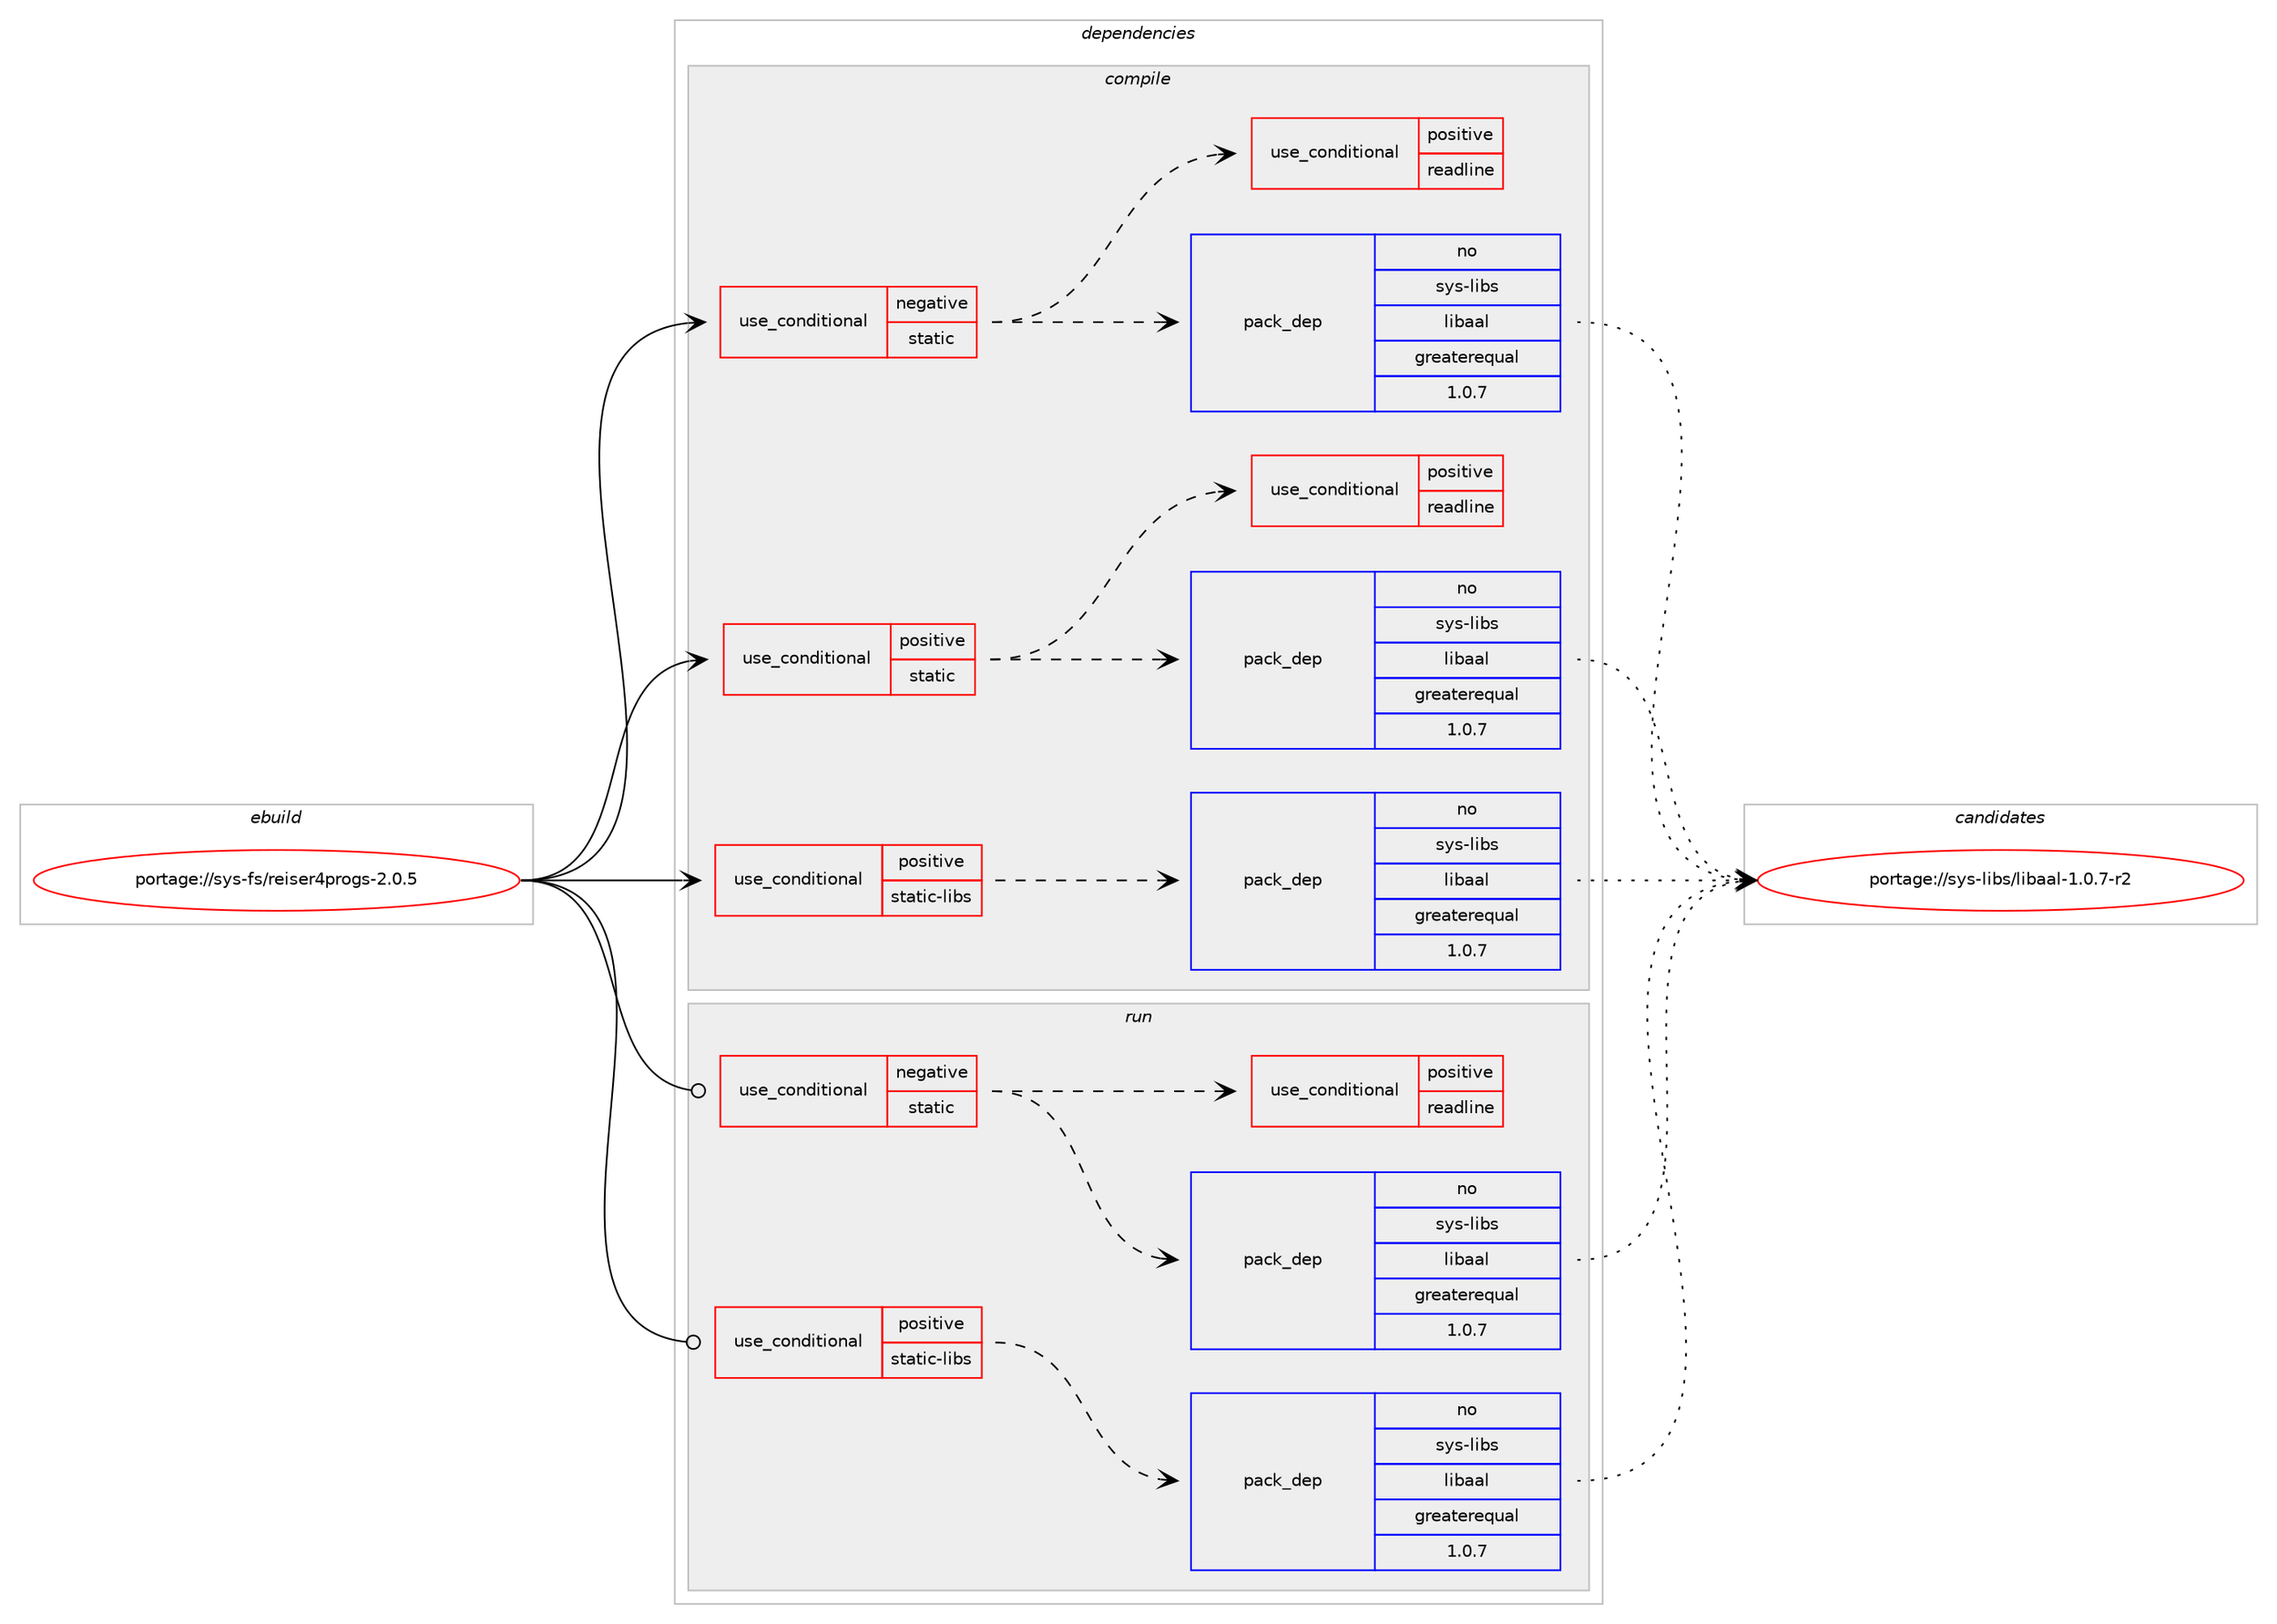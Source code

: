 digraph prolog {

# *************
# Graph options
# *************

newrank=true;
concentrate=true;
compound=true;
graph [rankdir=LR,fontname=Helvetica,fontsize=10,ranksep=1.5];#, ranksep=2.5, nodesep=0.2];
edge  [arrowhead=vee];
node  [fontname=Helvetica,fontsize=10];

# **********
# The ebuild
# **********

subgraph cluster_leftcol {
color=gray;
rank=same;
label=<<i>ebuild</i>>;
id [label="portage://sys-fs/reiser4progs-2.0.5", color=red, width=4, href="../sys-fs/reiser4progs-2.0.5.svg"];
}

# ****************
# The dependencies
# ****************

subgraph cluster_midcol {
color=gray;
label=<<i>dependencies</i>>;
subgraph cluster_compile {
fillcolor="#eeeeee";
style=filled;
label=<<i>compile</i>>;
subgraph cond962 {
dependency2336 [label=<<TABLE BORDER="0" CELLBORDER="1" CELLSPACING="0" CELLPADDING="4"><TR><TD ROWSPAN="3" CELLPADDING="10">use_conditional</TD></TR><TR><TD>negative</TD></TR><TR><TD>static</TD></TR></TABLE>>, shape=none, color=red];
subgraph pack1353 {
dependency2337 [label=<<TABLE BORDER="0" CELLBORDER="1" CELLSPACING="0" CELLPADDING="4" WIDTH="220"><TR><TD ROWSPAN="6" CELLPADDING="30">pack_dep</TD></TR><TR><TD WIDTH="110">no</TD></TR><TR><TD>sys-libs</TD></TR><TR><TD>libaal</TD></TR><TR><TD>greaterequal</TD></TR><TR><TD>1.0.7</TD></TR></TABLE>>, shape=none, color=blue];
}
dependency2336:e -> dependency2337:w [weight=20,style="dashed",arrowhead="vee"];
subgraph cond963 {
dependency2338 [label=<<TABLE BORDER="0" CELLBORDER="1" CELLSPACING="0" CELLPADDING="4"><TR><TD ROWSPAN="3" CELLPADDING="10">use_conditional</TD></TR><TR><TD>positive</TD></TR><TR><TD>readline</TD></TR></TABLE>>, shape=none, color=red];
# *** BEGIN UNKNOWN DEPENDENCY TYPE (TODO) ***
# dependency2338 -> package_dependency(portage://sys-fs/reiser4progs-2.0.5,install,no,sys-libs,readline,none,[,,],[slot(0),equal],[])
# *** END UNKNOWN DEPENDENCY TYPE (TODO) ***

}
dependency2336:e -> dependency2338:w [weight=20,style="dashed",arrowhead="vee"];
}
id:e -> dependency2336:w [weight=20,style="solid",arrowhead="vee"];
subgraph cond964 {
dependency2339 [label=<<TABLE BORDER="0" CELLBORDER="1" CELLSPACING="0" CELLPADDING="4"><TR><TD ROWSPAN="3" CELLPADDING="10">use_conditional</TD></TR><TR><TD>positive</TD></TR><TR><TD>static</TD></TR></TABLE>>, shape=none, color=red];
subgraph pack1354 {
dependency2340 [label=<<TABLE BORDER="0" CELLBORDER="1" CELLSPACING="0" CELLPADDING="4" WIDTH="220"><TR><TD ROWSPAN="6" CELLPADDING="30">pack_dep</TD></TR><TR><TD WIDTH="110">no</TD></TR><TR><TD>sys-libs</TD></TR><TR><TD>libaal</TD></TR><TR><TD>greaterequal</TD></TR><TR><TD>1.0.7</TD></TR></TABLE>>, shape=none, color=blue];
}
dependency2339:e -> dependency2340:w [weight=20,style="dashed",arrowhead="vee"];
subgraph cond965 {
dependency2341 [label=<<TABLE BORDER="0" CELLBORDER="1" CELLSPACING="0" CELLPADDING="4"><TR><TD ROWSPAN="3" CELLPADDING="10">use_conditional</TD></TR><TR><TD>positive</TD></TR><TR><TD>readline</TD></TR></TABLE>>, shape=none, color=red];
# *** BEGIN UNKNOWN DEPENDENCY TYPE (TODO) ***
# dependency2341 -> package_dependency(portage://sys-fs/reiser4progs-2.0.5,install,no,sys-libs,readline,none,[,,],[slot(0),equal],[use(enable(static-libs),positive)])
# *** END UNKNOWN DEPENDENCY TYPE (TODO) ***

}
dependency2339:e -> dependency2341:w [weight=20,style="dashed",arrowhead="vee"];
}
id:e -> dependency2339:w [weight=20,style="solid",arrowhead="vee"];
subgraph cond966 {
dependency2342 [label=<<TABLE BORDER="0" CELLBORDER="1" CELLSPACING="0" CELLPADDING="4"><TR><TD ROWSPAN="3" CELLPADDING="10">use_conditional</TD></TR><TR><TD>positive</TD></TR><TR><TD>static-libs</TD></TR></TABLE>>, shape=none, color=red];
subgraph pack1355 {
dependency2343 [label=<<TABLE BORDER="0" CELLBORDER="1" CELLSPACING="0" CELLPADDING="4" WIDTH="220"><TR><TD ROWSPAN="6" CELLPADDING="30">pack_dep</TD></TR><TR><TD WIDTH="110">no</TD></TR><TR><TD>sys-libs</TD></TR><TR><TD>libaal</TD></TR><TR><TD>greaterequal</TD></TR><TR><TD>1.0.7</TD></TR></TABLE>>, shape=none, color=blue];
}
dependency2342:e -> dependency2343:w [weight=20,style="dashed",arrowhead="vee"];
}
id:e -> dependency2342:w [weight=20,style="solid",arrowhead="vee"];
}
subgraph cluster_compileandrun {
fillcolor="#eeeeee";
style=filled;
label=<<i>compile and run</i>>;
}
subgraph cluster_run {
fillcolor="#eeeeee";
style=filled;
label=<<i>run</i>>;
subgraph cond967 {
dependency2344 [label=<<TABLE BORDER="0" CELLBORDER="1" CELLSPACING="0" CELLPADDING="4"><TR><TD ROWSPAN="3" CELLPADDING="10">use_conditional</TD></TR><TR><TD>negative</TD></TR><TR><TD>static</TD></TR></TABLE>>, shape=none, color=red];
subgraph pack1356 {
dependency2345 [label=<<TABLE BORDER="0" CELLBORDER="1" CELLSPACING="0" CELLPADDING="4" WIDTH="220"><TR><TD ROWSPAN="6" CELLPADDING="30">pack_dep</TD></TR><TR><TD WIDTH="110">no</TD></TR><TR><TD>sys-libs</TD></TR><TR><TD>libaal</TD></TR><TR><TD>greaterequal</TD></TR><TR><TD>1.0.7</TD></TR></TABLE>>, shape=none, color=blue];
}
dependency2344:e -> dependency2345:w [weight=20,style="dashed",arrowhead="vee"];
subgraph cond968 {
dependency2346 [label=<<TABLE BORDER="0" CELLBORDER="1" CELLSPACING="0" CELLPADDING="4"><TR><TD ROWSPAN="3" CELLPADDING="10">use_conditional</TD></TR><TR><TD>positive</TD></TR><TR><TD>readline</TD></TR></TABLE>>, shape=none, color=red];
# *** BEGIN UNKNOWN DEPENDENCY TYPE (TODO) ***
# dependency2346 -> package_dependency(portage://sys-fs/reiser4progs-2.0.5,run,no,sys-libs,readline,none,[,,],[slot(0),equal],[])
# *** END UNKNOWN DEPENDENCY TYPE (TODO) ***

}
dependency2344:e -> dependency2346:w [weight=20,style="dashed",arrowhead="vee"];
}
id:e -> dependency2344:w [weight=20,style="solid",arrowhead="odot"];
subgraph cond969 {
dependency2347 [label=<<TABLE BORDER="0" CELLBORDER="1" CELLSPACING="0" CELLPADDING="4"><TR><TD ROWSPAN="3" CELLPADDING="10">use_conditional</TD></TR><TR><TD>positive</TD></TR><TR><TD>static-libs</TD></TR></TABLE>>, shape=none, color=red];
subgraph pack1357 {
dependency2348 [label=<<TABLE BORDER="0" CELLBORDER="1" CELLSPACING="0" CELLPADDING="4" WIDTH="220"><TR><TD ROWSPAN="6" CELLPADDING="30">pack_dep</TD></TR><TR><TD WIDTH="110">no</TD></TR><TR><TD>sys-libs</TD></TR><TR><TD>libaal</TD></TR><TR><TD>greaterequal</TD></TR><TR><TD>1.0.7</TD></TR></TABLE>>, shape=none, color=blue];
}
dependency2347:e -> dependency2348:w [weight=20,style="dashed",arrowhead="vee"];
}
id:e -> dependency2347:w [weight=20,style="solid",arrowhead="odot"];
}
}

# **************
# The candidates
# **************

subgraph cluster_choices {
rank=same;
color=gray;
label=<<i>candidates</i>>;

subgraph choice1353 {
color=black;
nodesep=1;
choice1151211154510810598115471081059897971084549464846554511450 [label="portage://sys-libs/libaal-1.0.7-r2", color=red, width=4,href="../sys-libs/libaal-1.0.7-r2.svg"];
dependency2337:e -> choice1151211154510810598115471081059897971084549464846554511450:w [style=dotted,weight="100"];
}
subgraph choice1354 {
color=black;
nodesep=1;
choice1151211154510810598115471081059897971084549464846554511450 [label="portage://sys-libs/libaal-1.0.7-r2", color=red, width=4,href="../sys-libs/libaal-1.0.7-r2.svg"];
dependency2340:e -> choice1151211154510810598115471081059897971084549464846554511450:w [style=dotted,weight="100"];
}
subgraph choice1355 {
color=black;
nodesep=1;
choice1151211154510810598115471081059897971084549464846554511450 [label="portage://sys-libs/libaal-1.0.7-r2", color=red, width=4,href="../sys-libs/libaal-1.0.7-r2.svg"];
dependency2343:e -> choice1151211154510810598115471081059897971084549464846554511450:w [style=dotted,weight="100"];
}
subgraph choice1356 {
color=black;
nodesep=1;
choice1151211154510810598115471081059897971084549464846554511450 [label="portage://sys-libs/libaal-1.0.7-r2", color=red, width=4,href="../sys-libs/libaal-1.0.7-r2.svg"];
dependency2345:e -> choice1151211154510810598115471081059897971084549464846554511450:w [style=dotted,weight="100"];
}
subgraph choice1357 {
color=black;
nodesep=1;
choice1151211154510810598115471081059897971084549464846554511450 [label="portage://sys-libs/libaal-1.0.7-r2", color=red, width=4,href="../sys-libs/libaal-1.0.7-r2.svg"];
dependency2348:e -> choice1151211154510810598115471081059897971084549464846554511450:w [style=dotted,weight="100"];
}
}

}
